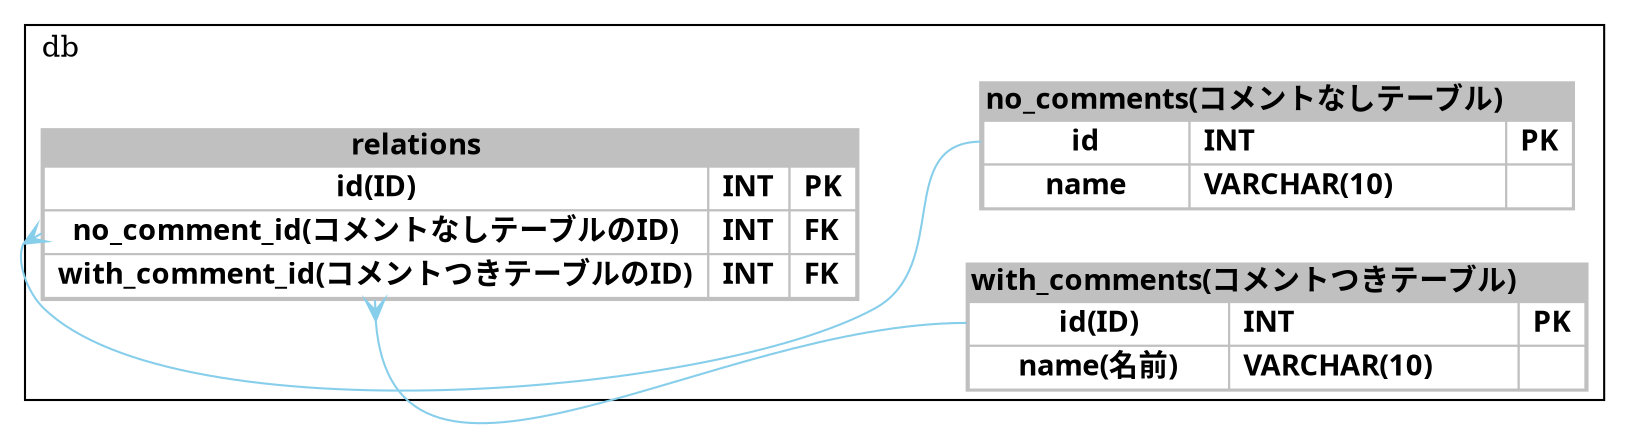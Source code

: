 digraph {
	graph [bgcolor=white dpi=350 fontcolor=black label=<> labeljust=c labelloc=t margin=0 rankdir=LR]
	node [fontname="Yu Mincho Demibold" shape=none]
	edge [color=skyblue]
	subgraph cluster_db {
		color=black fontcolor=black label=db labeljust=l
		db_no_comments [label=<<font color="black"><table border="1" cellspacing="0" cellpadding="0" color="gray" bgcolor="gray"><tr><td colspan="2"><b>no_comments(コメントなしテーブル)</b></td></tr><tr><td bgcolor="white" cellpadding="2" port="id"> id </td><td bgcolor="white" cellpadding="2" align="left"> INT </td><td bgcolor="white" cellpadding="2" align="left"> PK </td></tr><tr><td bgcolor="white" cellpadding="2" port="name"> name </td><td bgcolor="white" cellpadding="2" align="left"> VARCHAR(10) </td><td bgcolor="white" cellpadding="2" align="left">  </td></tr></table></font>>]
		db_relations [label=<<font color="black"><table border="1" cellspacing="0" cellpadding="0" color="gray" bgcolor="gray"><tr><td colspan="2"><b>relations</b></td></tr><tr><td bgcolor="white" cellpadding="2" port="id"> id(ID) </td><td bgcolor="white" cellpadding="2" align="left"> INT </td><td bgcolor="white" cellpadding="2" align="left"> PK </td></tr><tr><td bgcolor="white" cellpadding="2" port="no_comment_id"> no_comment_id(コメントなしテーブルのID) </td><td bgcolor="white" cellpadding="2" align="left"> INT </td><td bgcolor="white" cellpadding="2" align="left"> FK </td></tr><tr><td bgcolor="white" cellpadding="2" port="with_comment_id"> with_comment_id(コメントつきテーブルのID) </td><td bgcolor="white" cellpadding="2" align="left"> INT </td><td bgcolor="white" cellpadding="2" align="left"> FK </td></tr></table></font>>]
		db_with_comments [label=<<font color="black"><table border="1" cellspacing="0" cellpadding="0" color="gray" bgcolor="gray"><tr><td colspan="2"><b>with_comments(コメントつきテーブル)</b></td></tr><tr><td bgcolor="white" cellpadding="2" port="id"> id(ID) </td><td bgcolor="white" cellpadding="2" align="left"> INT </td><td bgcolor="white" cellpadding="2" align="left"> PK </td></tr><tr><td bgcolor="white" cellpadding="2" port="name"> name(名前) </td><td bgcolor="white" cellpadding="2" align="left"> VARCHAR(10) </td><td bgcolor="white" cellpadding="2" align="left">  </td></tr></table></font>>]
	}
	db_relations:no_comment_id -> db_no_comments:id [arrowtail=crow dir=back]
	db_relations:with_comment_id -> db_with_comments:id [arrowtail=crow dir=back]
}
